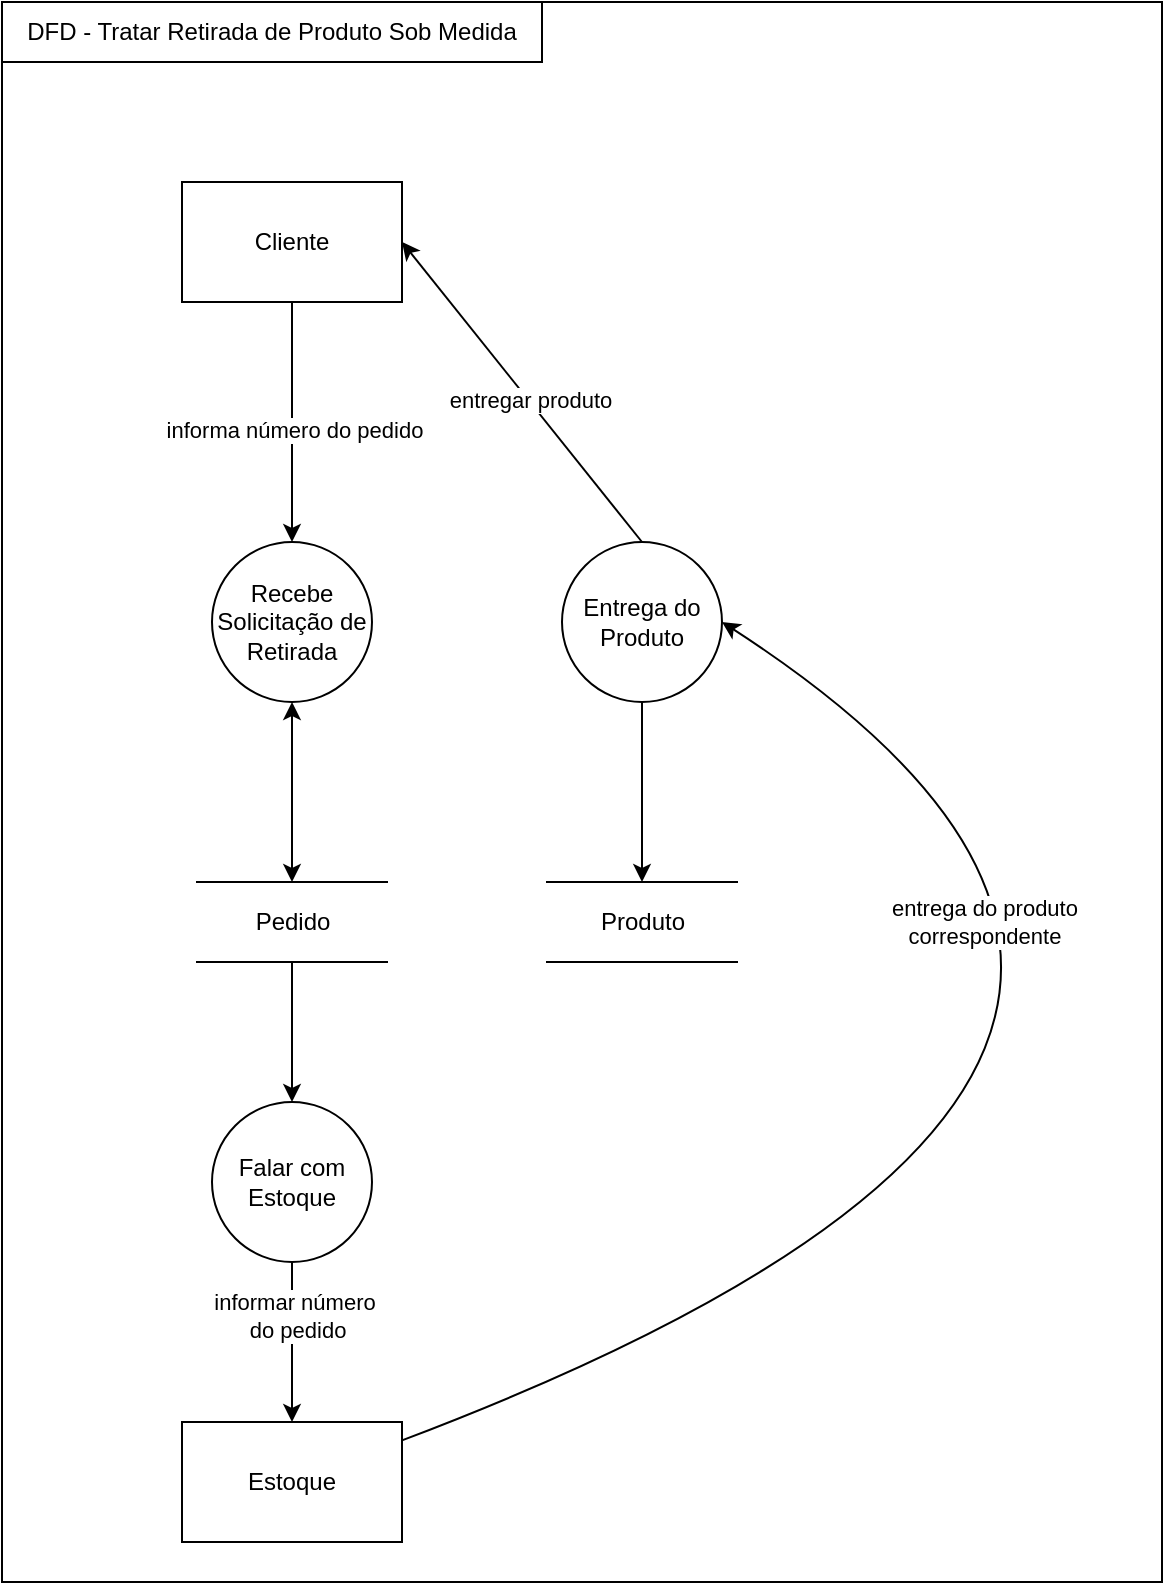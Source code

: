 <mxfile version="14.4.4" type="device"><diagram id="JUhtdXOCCxUx6iesO8rn" name="Page-1"><mxGraphModel dx="1200" dy="708" grid="1" gridSize="10" guides="1" tooltips="1" connect="1" arrows="1" fold="1" page="1" pageScale="1" pageWidth="827" pageHeight="1169" math="0" shadow="0"><root><mxCell id="0"/><mxCell id="1" parent="0"/><mxCell id="JKrObJIQzXC6_iMHoNOa-1" value="" style="whiteSpace=wrap;html=1;" vertex="1" parent="1"><mxGeometry x="40" y="120" width="580" height="790" as="geometry"/></mxCell><mxCell id="JKrObJIQzXC6_iMHoNOa-2" value="DFD - Tratar Retirada de Produto Sob Medida" style="rounded=0;whiteSpace=wrap;html=1;" vertex="1" parent="1"><mxGeometry x="40" y="120" width="270" height="30" as="geometry"/></mxCell><mxCell id="JKrObJIQzXC6_iMHoNOa-3" value="Cliente" style="rounded=0;whiteSpace=wrap;html=1;" vertex="1" parent="1"><mxGeometry x="130" y="210" width="110" height="60" as="geometry"/></mxCell><mxCell id="JKrObJIQzXC6_iMHoNOa-5" value="Recebe Solicitação de Retirada" style="ellipse;whiteSpace=wrap;html=1;aspect=fixed;" vertex="1" parent="1"><mxGeometry x="145" y="390" width="80" height="80" as="geometry"/></mxCell><mxCell id="JKrObJIQzXC6_iMHoNOa-6" value="Pedido" style="shape=partialRectangle;whiteSpace=wrap;html=1;left=0;right=0;fillColor=none;" vertex="1" parent="1"><mxGeometry x="137.5" y="560" width="95" height="40" as="geometry"/></mxCell><mxCell id="JKrObJIQzXC6_iMHoNOa-7" value="" style="endArrow=classic;startArrow=classic;html=1;entryX=0.5;entryY=1;entryDx=0;entryDy=0;exitX=0.5;exitY=0;exitDx=0;exitDy=0;" edge="1" parent="1" source="JKrObJIQzXC6_iMHoNOa-6" target="JKrObJIQzXC6_iMHoNOa-5"><mxGeometry width="50" height="50" relative="1" as="geometry"><mxPoint x="230" y="520" as="sourcePoint"/><mxPoint x="280" y="470" as="targetPoint"/></mxGeometry></mxCell><mxCell id="JKrObJIQzXC6_iMHoNOa-9" value="" style="endArrow=classic;html=1;exitX=0.5;exitY=1;exitDx=0;exitDy=0;entryX=0.5;entryY=0;entryDx=0;entryDy=0;" edge="1" parent="1" source="JKrObJIQzXC6_iMHoNOa-3" target="JKrObJIQzXC6_iMHoNOa-5"><mxGeometry width="50" height="50" relative="1" as="geometry"><mxPoint x="110" y="390" as="sourcePoint"/><mxPoint x="160" y="340" as="targetPoint"/></mxGeometry></mxCell><mxCell id="JKrObJIQzXC6_iMHoNOa-10" value="informa número do pedido" style="edgeLabel;html=1;align=center;verticalAlign=middle;resizable=0;points=[];" vertex="1" connectable="0" parent="JKrObJIQzXC6_iMHoNOa-9"><mxGeometry x="0.06" y="1" relative="1" as="geometry"><mxPoint as="offset"/></mxGeometry></mxCell><mxCell id="JKrObJIQzXC6_iMHoNOa-13" value="Entrega do Produto" style="ellipse;whiteSpace=wrap;html=1;aspect=fixed;" vertex="1" parent="1"><mxGeometry x="320" y="390" width="80" height="80" as="geometry"/></mxCell><mxCell id="JKrObJIQzXC6_iMHoNOa-14" value="Produto" style="shape=partialRectangle;whiteSpace=wrap;html=1;left=0;right=0;fillColor=none;" vertex="1" parent="1"><mxGeometry x="312.5" y="560" width="95" height="40" as="geometry"/></mxCell><mxCell id="JKrObJIQzXC6_iMHoNOa-15" value="" style="endArrow=classic;html=1;exitX=0.5;exitY=1;exitDx=0;exitDy=0;entryX=0.5;entryY=0;entryDx=0;entryDy=0;" edge="1" parent="1" source="JKrObJIQzXC6_iMHoNOa-13" target="JKrObJIQzXC6_iMHoNOa-14"><mxGeometry width="50" height="50" relative="1" as="geometry"><mxPoint x="620" y="510" as="sourcePoint"/><mxPoint x="670" y="460" as="targetPoint"/></mxGeometry></mxCell><mxCell id="JKrObJIQzXC6_iMHoNOa-22" value="" style="endArrow=classic;html=1;entryX=0.5;entryY=0;entryDx=0;entryDy=0;exitX=0.5;exitY=1;exitDx=0;exitDy=0;" edge="1" parent="1" source="JKrObJIQzXC6_iMHoNOa-28" target="JKrObJIQzXC6_iMHoNOa-21"><mxGeometry width="50" height="50" relative="1" as="geometry"><mxPoint x="400" y="470" as="sourcePoint"/><mxPoint x="490" y="370" as="targetPoint"/></mxGeometry></mxCell><mxCell id="JKrObJIQzXC6_iMHoNOa-23" value="informar número&lt;br&gt;&amp;nbsp;do pedido" style="edgeLabel;html=1;align=center;verticalAlign=middle;resizable=0;points=[];" vertex="1" connectable="0" parent="JKrObJIQzXC6_iMHoNOa-22"><mxGeometry x="-0.204" y="2" relative="1" as="geometry"><mxPoint x="-1.6" y="-4.87" as="offset"/></mxGeometry></mxCell><mxCell id="JKrObJIQzXC6_iMHoNOa-24" value="" style="curved=1;endArrow=classic;html=1;entryX=1;entryY=0.5;entryDx=0;entryDy=0;" edge="1" parent="1" source="JKrObJIQzXC6_iMHoNOa-21" target="JKrObJIQzXC6_iMHoNOa-13"><mxGeometry width="50" height="50" relative="1" as="geometry"><mxPoint x="650" y="440" as="sourcePoint"/><mxPoint x="700" y="390" as="targetPoint"/><Array as="points"><mxPoint x="740" y="650"/></Array></mxGeometry></mxCell><mxCell id="JKrObJIQzXC6_iMHoNOa-25" value="entrega do produto&lt;br&gt;correspondente" style="edgeLabel;html=1;align=center;verticalAlign=middle;resizable=0;points=[];" vertex="1" connectable="0" parent="JKrObJIQzXC6_iMHoNOa-24"><mxGeometry x="-0.501" y="-47" relative="1" as="geometry"><mxPoint x="54.51" y="-220.34" as="offset"/></mxGeometry></mxCell><mxCell id="JKrObJIQzXC6_iMHoNOa-28" value="Falar com Estoque" style="ellipse;whiteSpace=wrap;html=1;aspect=fixed;" vertex="1" parent="1"><mxGeometry x="145" y="670" width="80" height="80" as="geometry"/></mxCell><mxCell id="JKrObJIQzXC6_iMHoNOa-21" value="Estoque" style="rounded=0;whiteSpace=wrap;html=1;" vertex="1" parent="1"><mxGeometry x="130" y="830" width="110" height="60" as="geometry"/></mxCell><mxCell id="JKrObJIQzXC6_iMHoNOa-32" value="" style="endArrow=classic;html=1;entryX=0.5;entryY=0;entryDx=0;entryDy=0;exitX=0.5;exitY=1;exitDx=0;exitDy=0;" edge="1" parent="1" source="JKrObJIQzXC6_iMHoNOa-6" target="JKrObJIQzXC6_iMHoNOa-28"><mxGeometry width="50" height="50" relative="1" as="geometry"><mxPoint x="240" y="510" as="sourcePoint"/><mxPoint x="290" y="460" as="targetPoint"/></mxGeometry></mxCell><mxCell id="JKrObJIQzXC6_iMHoNOa-35" value="" style="endArrow=classic;html=1;exitX=0.5;exitY=0;exitDx=0;exitDy=0;entryX=1;entryY=0.5;entryDx=0;entryDy=0;" edge="1" parent="1" source="JKrObJIQzXC6_iMHoNOa-13" target="JKrObJIQzXC6_iMHoNOa-3"><mxGeometry width="50" height="50" relative="1" as="geometry"><mxPoint x="330" y="310" as="sourcePoint"/><mxPoint x="380" y="260" as="targetPoint"/></mxGeometry></mxCell><mxCell id="JKrObJIQzXC6_iMHoNOa-36" value="entregar produto" style="edgeLabel;html=1;align=center;verticalAlign=middle;resizable=0;points=[];" vertex="1" connectable="0" parent="JKrObJIQzXC6_iMHoNOa-35"><mxGeometry x="-0.05" y="-1" relative="1" as="geometry"><mxPoint as="offset"/></mxGeometry></mxCell></root></mxGraphModel></diagram></mxfile>